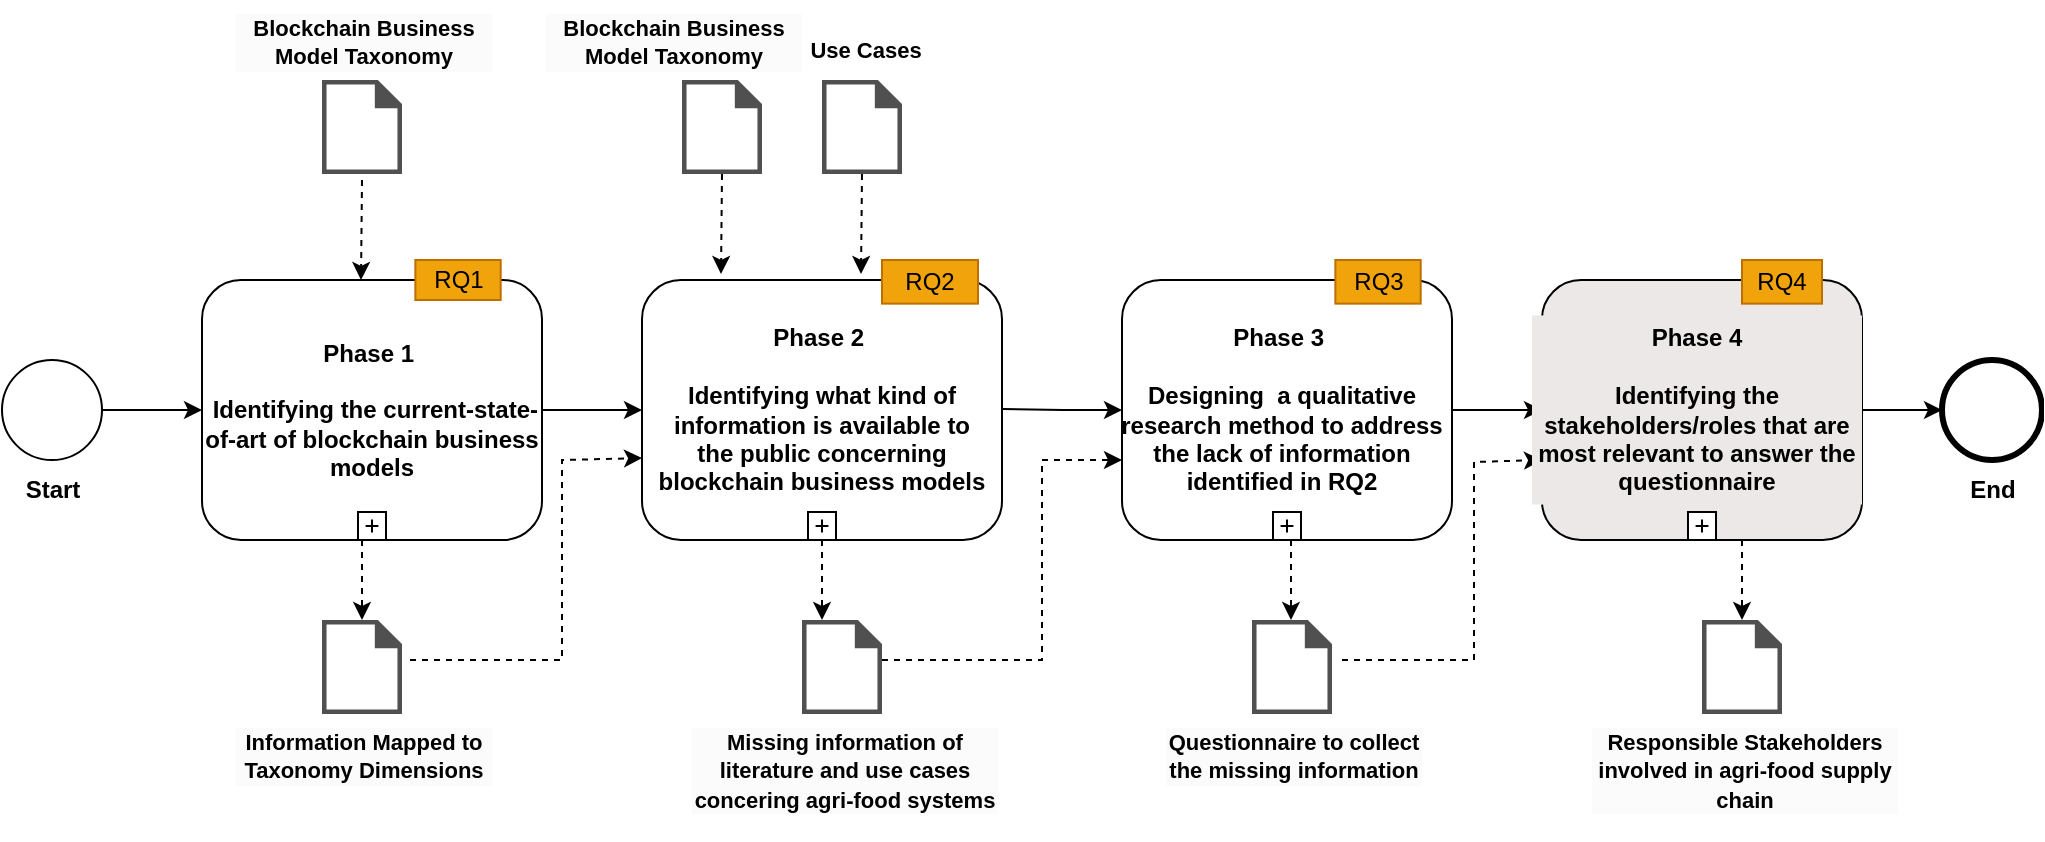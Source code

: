 <mxfile version="24.6.4" type="device">
  <diagram name="Page-1" id="2a216829-ef6e-dabb-86c1-c78162f3ba2b">
    <mxGraphModel dx="1434" dy="746" grid="1" gridSize="10" guides="1" tooltips="1" connect="1" arrows="1" fold="1" page="1" pageScale="1" pageWidth="850" pageHeight="1100" background="none" math="0" shadow="0">
      <root>
        <mxCell id="0" />
        <mxCell id="1" parent="0" />
        <mxCell id="zhi4c-E4_3L_QKvFbCK9-29" value="" style="sketch=0;pointerEvents=1;shadow=0;dashed=0;html=1;strokeColor=none;fillColor=#505050;labelPosition=center;verticalLabelPosition=bottom;verticalAlign=top;outlineConnect=0;align=center;shape=mxgraph.office.concepts.document_blank;container=0;" parent="1" vertex="1">
          <mxGeometry x="400" y="230" width="40" height="47" as="geometry" />
        </mxCell>
        <mxCell id="zhi4c-E4_3L_QKvFbCK9-34" value="" style="html=1;labelBackgroundColor=#ffffff;startArrow=none;startFill=0;startSize=6;endArrow=classic;endFill=1;endSize=6;jettySize=auto;orthogonalLoop=1;strokeWidth=1;dashed=1;fontSize=14;rounded=0;" parent="1" edge="1">
          <mxGeometry width="60" height="60" relative="1" as="geometry">
            <mxPoint x="420" y="280" as="sourcePoint" />
            <mxPoint x="419.5" y="330" as="targetPoint" />
          </mxGeometry>
        </mxCell>
        <mxCell id="zhi4c-E4_3L_QKvFbCK9-41" value="" style="html=1;labelBackgroundColor=#ffffff;startArrow=none;startFill=0;startSize=6;endArrow=classic;endFill=1;endSize=6;jettySize=auto;orthogonalLoop=1;strokeWidth=1;dashed=1;fontSize=14;rounded=0;" parent="1" target="zhi4c-E4_3L_QKvFbCK9-61" edge="1">
          <mxGeometry width="60" height="60" relative="1" as="geometry">
            <mxPoint x="1110" y="460" as="sourcePoint" />
            <mxPoint x="1109.5" y="510" as="targetPoint" />
          </mxGeometry>
        </mxCell>
        <mxCell id="zhi4c-E4_3L_QKvFbCK9-49" value="" style="html=1;labelBackgroundColor=#ffffff;startArrow=none;startFill=0;startSize=6;endArrow=classic;endFill=1;endSize=6;jettySize=auto;orthogonalLoop=1;strokeWidth=1;dashed=1;fontSize=14;rounded=0;" parent="1" edge="1">
          <mxGeometry width="60" height="60" relative="1" as="geometry">
            <mxPoint x="420" y="460" as="sourcePoint" />
            <mxPoint x="420" y="500" as="targetPoint" />
          </mxGeometry>
        </mxCell>
        <mxCell id="zhi4c-E4_3L_QKvFbCK9-51" value="" style="html=1;labelBackgroundColor=#ffffff;startArrow=none;startFill=0;startSize=6;endArrow=classic;endFill=1;endSize=6;jettySize=auto;orthogonalLoop=1;strokeWidth=1;dashed=1;fontSize=14;rounded=0;entryX=0;entryY=0.685;entryDx=0;entryDy=0;entryPerimeter=0;" parent="1" target="zhi4c-E4_3L_QKvFbCK9-5" edge="1">
          <mxGeometry width="60" height="60" relative="1" as="geometry">
            <mxPoint x="444" y="520" as="sourcePoint" />
            <mxPoint x="520" y="530" as="targetPoint" />
            <Array as="points">
              <mxPoint x="520" y="520" />
              <mxPoint x="520" y="470" />
              <mxPoint x="520" y="420" />
            </Array>
          </mxGeometry>
        </mxCell>
        <mxCell id="zhi4c-E4_3L_QKvFbCK9-53" value="" style="html=1;labelBackgroundColor=#ffffff;startArrow=none;startFill=0;startSize=6;endArrow=classic;endFill=1;endSize=6;jettySize=auto;orthogonalLoop=1;strokeWidth=1;dashed=1;fontSize=14;rounded=0;" parent="1" edge="1">
          <mxGeometry width="60" height="60" relative="1" as="geometry">
            <mxPoint x="680" y="520" as="sourcePoint" />
            <mxPoint x="800" y="420" as="targetPoint" />
            <Array as="points">
              <mxPoint x="760" y="520" />
              <mxPoint x="760" y="420" />
            </Array>
          </mxGeometry>
        </mxCell>
        <mxCell id="zhi4c-E4_3L_QKvFbCK9-54" value="" style="html=1;labelBackgroundColor=#ffffff;startArrow=none;startFill=0;startSize=6;endArrow=classic;endFill=1;endSize=6;jettySize=auto;orthogonalLoop=1;strokeWidth=1;dashed=1;fontSize=14;rounded=0;" parent="1" edge="1">
          <mxGeometry width="60" height="60" relative="1" as="geometry">
            <mxPoint x="910" y="520" as="sourcePoint" />
            <mxPoint x="1010" y="420" as="targetPoint" />
            <Array as="points">
              <mxPoint x="976" y="520" />
              <mxPoint x="976" y="421" />
            </Array>
          </mxGeometry>
        </mxCell>
        <mxCell id="zhi4c-E4_3L_QKvFbCK9-57" value="" style="html=1;labelBackgroundColor=#ffffff;startArrow=none;startFill=0;startSize=6;endArrow=classic;endFill=1;endSize=6;jettySize=auto;orthogonalLoop=1;strokeWidth=1;dashed=1;fontSize=14;rounded=0;" parent="1" edge="1">
          <mxGeometry width="60" height="60" relative="1" as="geometry">
            <mxPoint x="884.5" y="460" as="sourcePoint" />
            <mxPoint x="884.5" y="500" as="targetPoint" />
          </mxGeometry>
        </mxCell>
        <mxCell id="zhi4c-E4_3L_QKvFbCK9-58" value="" style="html=1;labelBackgroundColor=#ffffff;startArrow=none;startFill=0;startSize=6;endArrow=classic;endFill=1;endSize=6;jettySize=auto;orthogonalLoop=1;strokeWidth=1;dashed=1;fontSize=14;rounded=0;" parent="1" edge="1">
          <mxGeometry width="60" height="60" relative="1" as="geometry">
            <mxPoint x="650" y="460" as="sourcePoint" />
            <mxPoint x="650" y="500" as="targetPoint" />
          </mxGeometry>
        </mxCell>
        <mxCell id="zhi4c-E4_3L_QKvFbCK9-37" value="" style="sketch=0;pointerEvents=1;shadow=0;dashed=0;html=1;strokeColor=none;fillColor=#505050;labelPosition=center;verticalLabelPosition=bottom;verticalAlign=top;outlineConnect=0;align=center;shape=mxgraph.office.concepts.document_blank;container=0;" parent="1" vertex="1">
          <mxGeometry x="400" y="500" width="40" height="47" as="geometry" />
        </mxCell>
        <mxCell id="zhi4c-E4_3L_QKvFbCK9-46" value="&lt;b&gt;&lt;font style=&quot;font-size: 11px;&quot;&gt;&amp;nbsp;Use Cases&lt;/font&gt;&lt;/b&gt;" style="text;html=1;align=center;verticalAlign=middle;resizable=0;points=[];autosize=1;strokeColor=none;fillColor=none;container=0;" parent="1" vertex="1">
          <mxGeometry x="630" y="200" width="80" height="30" as="geometry" />
        </mxCell>
        <mxCell id="zhi4c-E4_3L_QKvFbCK9-47" value="&lt;div style=&quot;forced-color-adjust: none; color: rgb(0, 0, 0); font-family: Helvetica; font-style: normal; font-variant-ligatures: normal; font-variant-caps: normal; letter-spacing: normal; orphans: 2; text-align: center; text-indent: 0px; text-transform: none; widows: 2; word-spacing: 0px; -webkit-text-stroke-width: 0px; white-space: normal; background-color: rgb(251, 251, 251); text-decoration-thickness: initial; text-decoration-style: initial; text-decoration-color: initial;&quot;&gt;&lt;b style=&quot;&quot;&gt;&lt;font style=&quot;font-size: 11px;&quot;&gt;Blockchain Business Model Taxonomy&lt;/font&gt;&lt;/b&gt;&lt;/div&gt;" style="text;whiteSpace=wrap;html=1;container=0;" parent="1" vertex="1">
          <mxGeometry x="355" y="190" width="130" height="40" as="geometry" />
        </mxCell>
        <mxCell id="zhi4c-E4_3L_QKvFbCK9-48" value="&lt;div style=&quot;forced-color-adjust: none; color: rgb(0, 0, 0); font-family: Helvetica; font-style: normal; font-variant-ligatures: normal; font-variant-caps: normal; letter-spacing: normal; orphans: 2; text-align: center; text-indent: 0px; text-transform: none; widows: 2; word-spacing: 0px; -webkit-text-stroke-width: 0px; white-space: normal; background-color: rgb(251, 251, 251); text-decoration-thickness: initial; text-decoration-style: initial; text-decoration-color: initial;&quot;&gt;&lt;b style=&quot;&quot;&gt;&lt;font style=&quot;font-size: 11px;&quot;&gt;Blockchain Business Model Taxonomy&lt;/font&gt;&lt;/b&gt;&lt;/div&gt;" style="text;whiteSpace=wrap;html=1;container=0;" parent="1" vertex="1">
          <mxGeometry x="510" y="190" width="130" height="40" as="geometry" />
        </mxCell>
        <mxCell id="zhi4c-E4_3L_QKvFbCK9-50" value="&lt;div style=&quot;forced-color-adjust: none; color: rgb(0, 0, 0); font-family: Helvetica; font-style: normal; font-variant-ligatures: normal; font-variant-caps: normal; letter-spacing: normal; orphans: 2; text-align: center; text-indent: 0px; text-transform: none; widows: 2; word-spacing: 0px; -webkit-text-stroke-width: 0px; white-space: normal; background-color: rgb(251, 251, 251); text-decoration-thickness: initial; text-decoration-style: initial; text-decoration-color: initial;&quot;&gt;&lt;span style=&quot;font-size: 11px;&quot;&gt;&lt;b&gt;Information Mapped to Taxonomy Dimensions&lt;/b&gt;&lt;/span&gt;&lt;/div&gt;" style="text;whiteSpace=wrap;html=1;container=0;" parent="1" vertex="1">
          <mxGeometry x="355" y="547" width="130" height="40" as="geometry" />
        </mxCell>
        <mxCell id="zhi4c-E4_3L_QKvFbCK9-52" value="" style="sketch=0;pointerEvents=1;shadow=0;dashed=0;html=1;strokeColor=none;fillColor=#505050;labelPosition=center;verticalLabelPosition=bottom;verticalAlign=top;outlineConnect=0;align=center;shape=mxgraph.office.concepts.document_blank;container=0;" parent="1" vertex="1">
          <mxGeometry x="640" y="500" width="40" height="47" as="geometry" />
        </mxCell>
        <mxCell id="zhi4c-E4_3L_QKvFbCK9-55" value="" style="sketch=0;pointerEvents=1;shadow=0;dashed=0;html=1;strokeColor=none;fillColor=#505050;labelPosition=center;verticalLabelPosition=bottom;verticalAlign=top;outlineConnect=0;align=center;shape=mxgraph.office.concepts.document_blank;container=0;" parent="1" vertex="1">
          <mxGeometry x="865" y="500" width="40" height="47" as="geometry" />
        </mxCell>
        <mxCell id="zhi4c-E4_3L_QKvFbCK9-59" value="&lt;div style=&quot;forced-color-adjust: none; color: rgb(0, 0, 0); font-family: Helvetica; font-style: normal; font-variant-ligatures: normal; font-variant-caps: normal; letter-spacing: normal; orphans: 2; text-align: center; text-indent: 0px; text-transform: none; widows: 2; word-spacing: 0px; -webkit-text-stroke-width: 0px; white-space: normal; background-color: rgb(251, 251, 251); text-decoration-thickness: initial; text-decoration-style: initial; text-decoration-color: initial;&quot;&gt;&lt;b style=&quot;&quot;&gt;&lt;font style=&quot;font-size: 11px;&quot;&gt;Missing information of literature and use cases&lt;/font&gt;&lt;/b&gt;&lt;/div&gt;&lt;div style=&quot;forced-color-adjust: none; color: rgb(0, 0, 0); font-family: Helvetica; font-style: normal; font-variant-ligatures: normal; font-variant-caps: normal; letter-spacing: normal; orphans: 2; text-align: center; text-indent: 0px; text-transform: none; widows: 2; word-spacing: 0px; -webkit-text-stroke-width: 0px; white-space: normal; background-color: rgb(251, 251, 251); text-decoration-thickness: initial; text-decoration-style: initial; text-decoration-color: initial;&quot;&gt;&lt;b style=&quot;&quot;&gt;&lt;font style=&quot;font-size: 11px;&quot;&gt;concering agri-food systems&lt;/font&gt;&lt;/b&gt;&lt;/div&gt;" style="text;whiteSpace=wrap;html=1;container=0;" parent="1" vertex="1">
          <mxGeometry x="582.5" y="547" width="155" height="63" as="geometry" />
        </mxCell>
        <mxCell id="zhi4c-E4_3L_QKvFbCK9-60" value="&lt;div style=&quot;forced-color-adjust: none; color: rgb(0, 0, 0); font-family: Helvetica; font-style: normal; font-variant-ligatures: normal; font-variant-caps: normal; letter-spacing: normal; orphans: 2; text-align: center; text-indent: 0px; text-transform: none; widows: 2; word-spacing: 0px; -webkit-text-stroke-width: 0px; white-space: normal; background-color: rgb(251, 251, 251); text-decoration-thickness: initial; text-decoration-style: initial; text-decoration-color: initial;&quot;&gt;&lt;span style=&quot;font-size: 11px;&quot;&gt;&lt;b&gt;Questionnaire to collect the missing information&lt;/b&gt;&lt;/span&gt;&lt;/div&gt;" style="text;whiteSpace=wrap;html=1;container=0;" parent="1" vertex="1">
          <mxGeometry x="820" y="547" width="130" height="40" as="geometry" />
        </mxCell>
        <mxCell id="zhi4c-E4_3L_QKvFbCK9-61" value="" style="sketch=0;pointerEvents=1;shadow=0;dashed=0;html=1;strokeColor=none;fillColor=#505050;labelPosition=center;verticalLabelPosition=bottom;verticalAlign=top;outlineConnect=0;align=center;shape=mxgraph.office.concepts.document_blank;container=0;" parent="1" vertex="1">
          <mxGeometry x="1090" y="500" width="40" height="47" as="geometry" />
        </mxCell>
        <mxCell id="zhi4c-E4_3L_QKvFbCK9-63" value="&lt;div style=&quot;forced-color-adjust: none; color: rgb(0, 0, 0); font-family: Helvetica; font-style: normal; font-variant-ligatures: normal; font-variant-caps: normal; letter-spacing: normal; orphans: 2; text-align: center; text-indent: 0px; text-transform: none; widows: 2; word-spacing: 0px; -webkit-text-stroke-width: 0px; white-space: normal; background-color: rgb(251, 251, 251); text-decoration-thickness: initial; text-decoration-style: initial; text-decoration-color: initial;&quot;&gt;&lt;b&gt;&lt;font style=&quot;font-size: 11px;&quot;&gt;Responsible Stakeholders involved in agri-food supply chain&lt;/font&gt;&lt;/b&gt;&lt;/div&gt;" style="text;whiteSpace=wrap;html=1;container=0;" parent="1" vertex="1">
          <mxGeometry x="1032.5" y="547" width="155" height="63" as="geometry" />
        </mxCell>
        <mxCell id="7a84cebc1def654-1" value="" style="shape=mxgraph.bpmn.shape;html=1;verticalLabelPosition=bottom;labelBackgroundColor=#ffffff;verticalAlign=top;perimeter=ellipsePerimeter;outline=standard;symbol=general;container=0;" parent="1" vertex="1">
          <mxGeometry x="240" y="370" width="50" height="50" as="geometry" />
        </mxCell>
        <mxCell id="7a84cebc1def654-26" value="" style="shape=mxgraph.bpmn.shape;html=1;verticalLabelPosition=bottom;labelBackgroundColor=#ffffff;verticalAlign=top;perimeter=ellipsePerimeter;outline=end;symbol=general;container=0;" parent="1" vertex="1">
          <mxGeometry x="1210" y="370.0" width="50" height="50" as="geometry" />
        </mxCell>
        <mxCell id="zhi4c-E4_3L_QKvFbCK9-14" value="" style="edgeStyle=orthogonalEdgeStyle;rounded=0;orthogonalLoop=1;jettySize=auto;html=1;" parent="1" source="7a84cebc1def654-29" target="zhi4c-E4_3L_QKvFbCK9-5" edge="1">
          <mxGeometry relative="1" as="geometry" />
        </mxCell>
        <mxCell id="7a84cebc1def654-29" value="&lt;div&gt;&lt;/div&gt;" style="html=1;whiteSpace=wrap;rounded=1;container=0;" parent="1" vertex="1">
          <mxGeometry x="340" y="330" width="170" height="130" as="geometry" />
        </mxCell>
        <mxCell id="7a84cebc1def654-36" style="edgeStyle=orthogonalEdgeStyle;rounded=0;html=1;jettySize=auto;orthogonalLoop=1;entryX=0;entryY=0.5;entryDx=0;entryDy=0;" parent="1" source="7a84cebc1def654-1" target="7a84cebc1def654-29" edge="1">
          <mxGeometry relative="1" as="geometry">
            <mxPoint x="360" y="370" as="targetPoint" />
          </mxGeometry>
        </mxCell>
        <mxCell id="5uqOLYomGBAge1CMh9Sh-1" value="&lt;b&gt;Start&lt;/b&gt;" style="text;html=1;align=center;verticalAlign=middle;resizable=0;points=[];autosize=1;strokeColor=none;fillColor=none;container=0;" parent="1" vertex="1">
          <mxGeometry x="240" y="420" width="50" height="30" as="geometry" />
        </mxCell>
        <mxCell id="zhi4c-E4_3L_QKvFbCK9-5" value="&lt;div&gt;&lt;br&gt;&lt;/div&gt;" style="html=1;whiteSpace=wrap;rounded=1;container=0;" parent="1" vertex="1">
          <mxGeometry x="560" y="330" width="180" height="130" as="geometry" />
        </mxCell>
        <mxCell id="zhi4c-E4_3L_QKvFbCK9-16" value="" style="edgeStyle=orthogonalEdgeStyle;rounded=0;orthogonalLoop=1;jettySize=auto;html=1;" parent="1" source="zhi4c-E4_3L_QKvFbCK9-8" target="zhi4c-E4_3L_QKvFbCK9-11" edge="1">
          <mxGeometry relative="1" as="geometry" />
        </mxCell>
        <mxCell id="zhi4c-E4_3L_QKvFbCK9-8" value="&lt;div&gt;&lt;br&gt;&lt;/div&gt;" style="html=1;whiteSpace=wrap;rounded=1;container=0;" parent="1" vertex="1">
          <mxGeometry x="800" y="330" width="165" height="130" as="geometry" />
        </mxCell>
        <mxCell id="zhi4c-E4_3L_QKvFbCK9-17" value="" style="edgeStyle=orthogonalEdgeStyle;rounded=0;orthogonalLoop=1;jettySize=auto;html=1;" parent="1" source="zhi4c-E4_3L_QKvFbCK9-11" target="7a84cebc1def654-26" edge="1">
          <mxGeometry relative="1" as="geometry" />
        </mxCell>
        <mxCell id="zhi4c-E4_3L_QKvFbCK9-11" value="&lt;div&gt;&lt;/div&gt;" style="html=1;whiteSpace=wrap;rounded=1;container=0;fillColor=#ede8e8;" parent="1" vertex="1">
          <mxGeometry x="1010" y="330" width="160" height="130" as="geometry" />
        </mxCell>
        <mxCell id="zhi4c-E4_3L_QKvFbCK9-18" value="&lt;b&gt;End&lt;/b&gt;" style="text;html=1;align=center;verticalAlign=middle;resizable=0;points=[];autosize=1;strokeColor=none;fillColor=none;container=0;" parent="1" vertex="1">
          <mxGeometry x="1210" y="420" width="50" height="30" as="geometry" />
        </mxCell>
        <mxCell id="zhi4c-E4_3L_QKvFbCK9-25" value="" style="edgeStyle=orthogonalEdgeStyle;rounded=0;orthogonalLoop=1;jettySize=auto;html=1;" parent="1" edge="1">
          <mxGeometry relative="1" as="geometry">
            <mxPoint x="740" y="394.5" as="sourcePoint" />
            <mxPoint x="800" y="395" as="targetPoint" />
          </mxGeometry>
        </mxCell>
        <mxCell id="7a84cebc1def654-30" value="" style="html=1;shape=plus;container=0;" parent="1" vertex="1">
          <mxGeometry x="418" y="446" width="14" height="14" as="geometry">
            <mxPoint x="-7" y="-14" as="offset" />
          </mxGeometry>
        </mxCell>
        <mxCell id="zhi4c-E4_3L_QKvFbCK9-4" value="RQ1" style="rounded=0;whiteSpace=wrap;html=1;fillColor=#f0a30a;fontColor=#000000;strokeColor=#BD7000;container=0;" parent="1" vertex="1">
          <mxGeometry x="446.67" y="320" width="42.67" height="20" as="geometry" />
        </mxCell>
        <mxCell id="zhi4c-E4_3L_QKvFbCK9-20" value="&lt;div&gt;&lt;b&gt;Phase 1&lt;/b&gt;&amp;nbsp;&lt;/div&gt;&lt;div&gt;&lt;br&gt;&lt;/div&gt;&lt;b&gt;&amp;nbsp;Identifying the current-state-of-art of blockchain business models&lt;/b&gt;" style="text;html=1;align=center;verticalAlign=middle;whiteSpace=wrap;rounded=0;container=0;" parent="1" vertex="1">
          <mxGeometry x="340" y="351.667" width="170" height="86.667" as="geometry" />
        </mxCell>
        <mxCell id="zhi4c-E4_3L_QKvFbCK9-6" value="" style="html=1;shape=plus;container=0;" parent="1" vertex="1">
          <mxGeometry x="643" y="446" width="14" height="14" as="geometry">
            <mxPoint x="-7" y="-14" as="offset" />
          </mxGeometry>
        </mxCell>
        <mxCell id="zhi4c-E4_3L_QKvFbCK9-7" value="RQ2" style="rounded=0;whiteSpace=wrap;html=1;fillColor=#f0a30a;fontColor=#000000;strokeColor=#BD7000;container=0;" parent="1" vertex="1">
          <mxGeometry x="680" y="320" width="48" height="21.82" as="geometry" />
        </mxCell>
        <mxCell id="zhi4c-E4_3L_QKvFbCK9-19" value="&lt;div&gt;&lt;b&gt;Phase 2&amp;nbsp;&lt;/b&gt;&lt;/div&gt;&lt;div&gt;&lt;b&gt;&lt;br&gt;&lt;/b&gt;&lt;/div&gt;&lt;b&gt;Identifying what kind of information is available to the public concerning blockchain business models&lt;/b&gt;" style="text;html=1;align=center;verticalAlign=middle;whiteSpace=wrap;rounded=0;container=0;" parent="1" vertex="1">
          <mxGeometry x="565" y="351.667" width="170" height="86.667" as="geometry" />
        </mxCell>
        <mxCell id="zhi4c-E4_3L_QKvFbCK9-9" value="" style="html=1;shape=plus;container=0;" parent="1" vertex="1">
          <mxGeometry x="875.5" y="446" width="14" height="14" as="geometry">
            <mxPoint x="-7" y="-14" as="offset" />
          </mxGeometry>
        </mxCell>
        <mxCell id="zhi4c-E4_3L_QKvFbCK9-10" value="RQ3" style="rounded=0;whiteSpace=wrap;html=1;fillColor=#f0a30a;fontColor=#000000;strokeColor=#BD7000;container=0;" parent="1" vertex="1">
          <mxGeometry x="906.67" y="320" width="42.67" height="21.82" as="geometry" />
        </mxCell>
        <mxCell id="zhi4c-E4_3L_QKvFbCK9-22" value="&lt;div&gt;&lt;b&gt;Phase 3&lt;/b&gt;&amp;nbsp;&lt;/div&gt;&lt;div&gt;&lt;br&gt;&lt;/div&gt;&lt;b&gt;Designing&amp;nbsp; a qualitative research method to address the lack of information identified in RQ2&lt;/b&gt;" style="text;html=1;align=center;verticalAlign=middle;whiteSpace=wrap;rounded=0;container=0;" parent="1" vertex="1">
          <mxGeometry x="795" y="349.783" width="170" height="90.435" as="geometry" />
        </mxCell>
        <mxCell id="zhi4c-E4_3L_QKvFbCK9-12" value="" style="html=1;shape=plus;container=0;" parent="1" vertex="1">
          <mxGeometry x="1083" y="446" width="14" height="14" as="geometry">
            <mxPoint x="-7" y="-14" as="offset" />
          </mxGeometry>
        </mxCell>
        <mxCell id="zhi4c-E4_3L_QKvFbCK9-13" value="RQ4" style="rounded=0;whiteSpace=wrap;html=1;fillColor=#f0a30a;fontColor=#000000;strokeColor=#BD7000;container=0;" parent="1" vertex="1">
          <mxGeometry x="1110" y="320" width="40" height="21.82" as="geometry" />
        </mxCell>
        <mxCell id="zhi4c-E4_3L_QKvFbCK9-21" value="&lt;div&gt;&lt;b&gt;Phase 4&lt;/b&gt;&lt;/div&gt;&lt;div&gt;&lt;br&gt;&lt;/div&gt;&lt;b&gt;Identifying the stakeholders/roles that are most relevant to answer the questionnaire&lt;/b&gt;" style="text;html=1;align=center;verticalAlign=middle;whiteSpace=wrap;rounded=0;container=0;fillColor=#ede8e8;" parent="1" vertex="1">
          <mxGeometry x="1005" y="347.73" width="165" height="94.55" as="geometry" />
        </mxCell>
        <mxCell id="zhi4c-E4_3L_QKvFbCK9-36" value="" style="sketch=0;pointerEvents=1;shadow=0;dashed=0;html=1;strokeColor=none;fillColor=#505050;labelPosition=center;verticalLabelPosition=bottom;verticalAlign=top;outlineConnect=0;align=center;shape=mxgraph.office.concepts.document_blank;container=0;" parent="1" vertex="1">
          <mxGeometry x="580" y="230" width="40" height="47" as="geometry" />
        </mxCell>
        <mxCell id="zhi4c-E4_3L_QKvFbCK9-40" value="" style="html=1;labelBackgroundColor=#ffffff;startArrow=none;startFill=0;startSize=6;endArrow=classic;endFill=1;endSize=6;jettySize=auto;orthogonalLoop=1;strokeWidth=1;dashed=1;fontSize=14;rounded=0;" parent="1" edge="1">
          <mxGeometry width="60" height="60" relative="1" as="geometry">
            <mxPoint x="600" y="277" as="sourcePoint" />
            <mxPoint x="599.5" y="327" as="targetPoint" />
          </mxGeometry>
        </mxCell>
        <mxCell id="zhi4c-E4_3L_QKvFbCK9-44" value="" style="sketch=0;pointerEvents=1;shadow=0;dashed=0;html=1;strokeColor=none;fillColor=#505050;labelPosition=center;verticalLabelPosition=bottom;verticalAlign=top;outlineConnect=0;align=center;shape=mxgraph.office.concepts.document_blank;container=0;" parent="1" vertex="1">
          <mxGeometry x="650" y="230" width="40" height="47" as="geometry" />
        </mxCell>
        <mxCell id="zhi4c-E4_3L_QKvFbCK9-45" value="" style="html=1;labelBackgroundColor=#ffffff;startArrow=none;startFill=0;startSize=6;endArrow=classic;endFill=1;endSize=6;jettySize=auto;orthogonalLoop=1;strokeWidth=1;dashed=1;fontSize=14;rounded=0;" parent="1" edge="1">
          <mxGeometry width="60" height="60" relative="1" as="geometry">
            <mxPoint x="670" y="277" as="sourcePoint" />
            <mxPoint x="669.5" y="327" as="targetPoint" />
          </mxGeometry>
        </mxCell>
      </root>
    </mxGraphModel>
  </diagram>
</mxfile>
